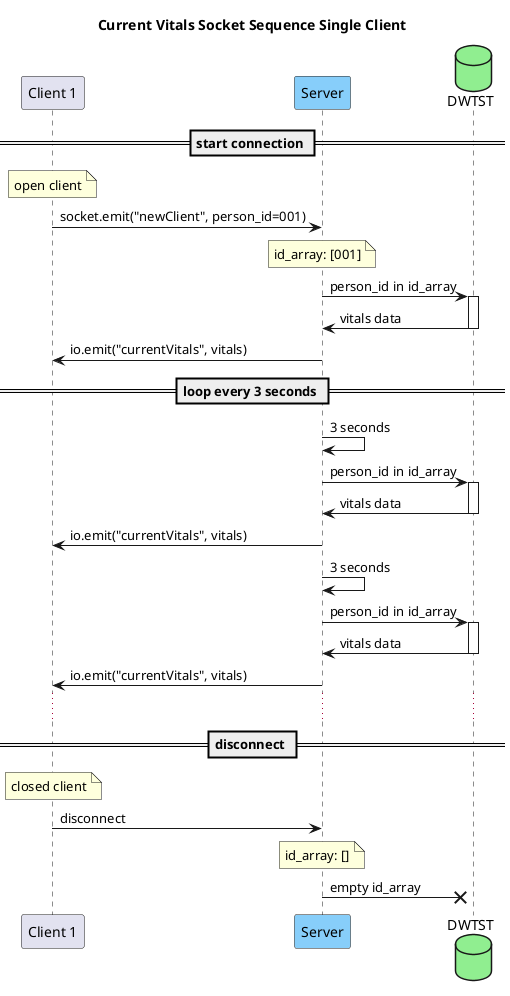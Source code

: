@startuml sequence
title Current Vitals Socket Sequence Single Client

participant "Client 1" as C1
participant "Server" as SR #LightSkyBlue
database "DWTST" as DWTST #LightGreen

== start connection ==
note over C1 : open client
C1 -> SR :  socket.emit("newClient", person_id=001) 
note over SR : id_array: [001]
SR -> DWTST : person_id in id_array
activate DWTST
DWTST -> SR : vitals data
deactivate DWTST
SR -> C1 : io.emit("currentVitals", vitals)

== loop every 3 seconds ==
SR -> SR : 3 seconds
SR -> DWTST : person_id in id_array
activate DWTST
DWTST -> SR : vitals data
deactivate DWTST
SR -> C1 : io.emit("currentVitals", vitals)
SR -> SR : 3 seconds
SR -> DWTST : person_id in id_array
activate DWTST
DWTST -> SR : vitals data
deactivate DWTST
SR -> C1 : io.emit("currentVitals", vitals)
...

== disconnect ==
note over C1 : closed client
C1 -> SR : disconnect
note over SR : id_array: []
SR ->x DWTST : empty id_array





@enduml